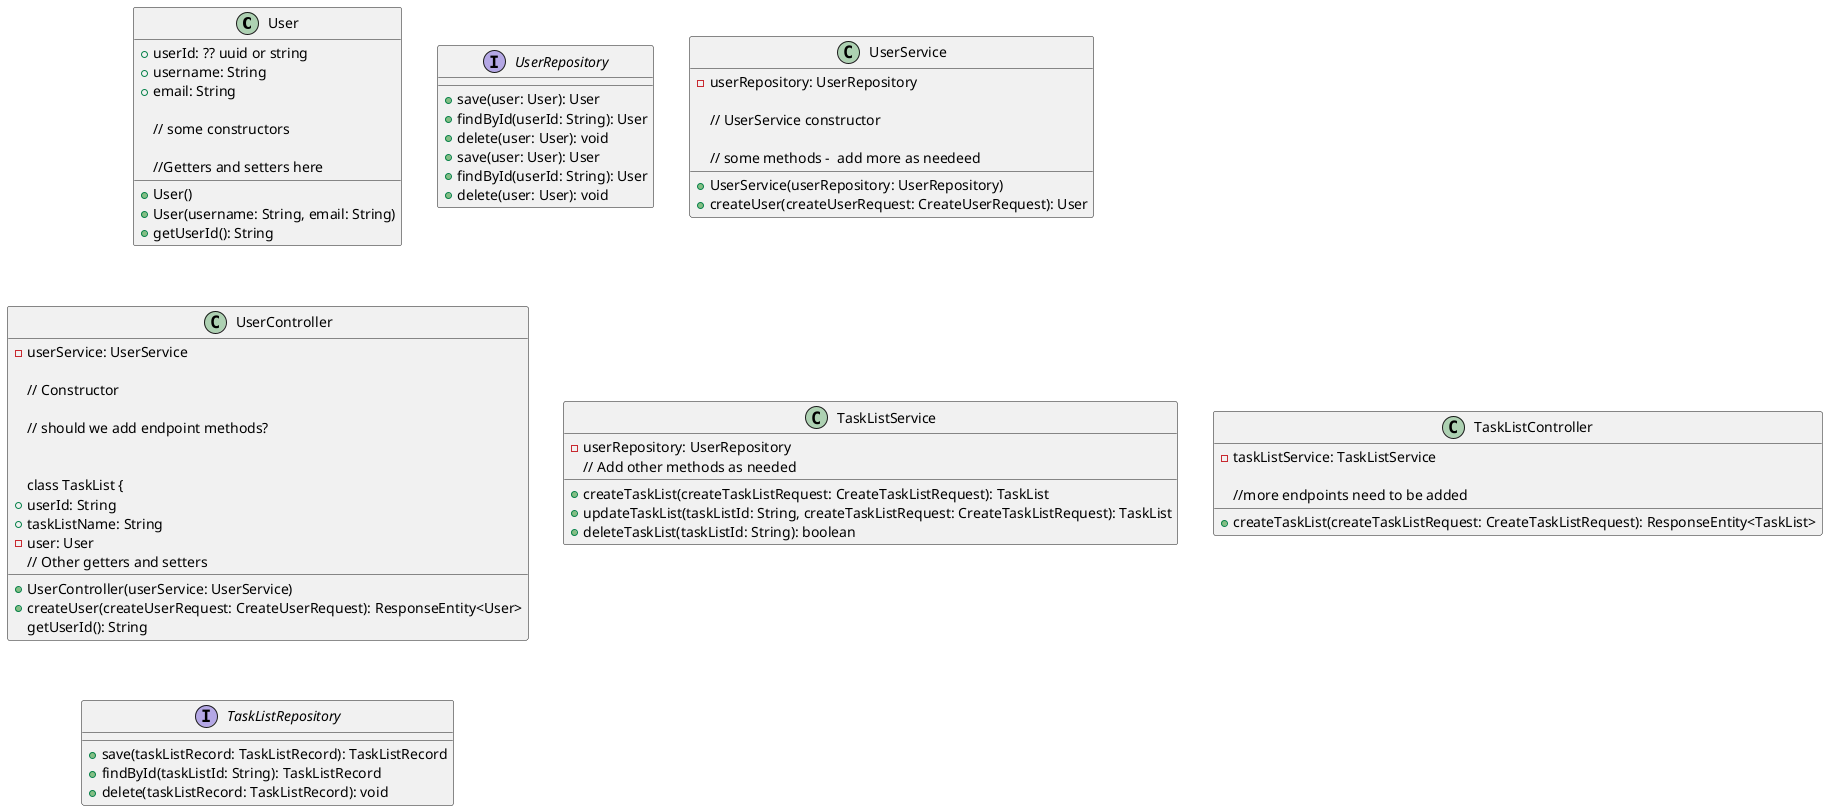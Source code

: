 @startuml

class User {
+userId: ?? uuid or string
+username: String
+email: String

 // some constructors
+User()
+User(username: String, email: String)

//Getters and setters here
+getUserId(): String

}
interface UserRepository {
+save(user: User): User
+findById(userId: String): User
+delete(user: User): void
}
class UserService {
-userRepository: UserRepository

// UserService constructor
+UserService(userRepository: UserRepository)

// some methods -  add more as needeed
+createUser(createUserRequest: CreateUserRequest): User

}

class UserController {
-userService: UserService

// Constructor
+UserController(userService: UserService)

// should we add endpoint methods?
+createUser(createUserRequest: CreateUserRequest): ResponseEntity<User>


class TaskList {
+userId: String
+taskListName: String
-user: User
getUserId(): String
  // Other getters and setters
}

interface UserRepository {
+save(user: User): User
 +findById(userId: String): User
+delete(user: User): void
}

class TaskListService {
  -userRepository: UserRepository
  +createTaskList(createTaskListRequest: CreateTaskListRequest): TaskList
  +updateTaskList(taskListId: String, createTaskListRequest: CreateTaskListRequest): TaskList
  +deleteTaskList(taskListId: String): boolean
  // Add other methods as needed
}

class TaskListController {
-taskListService: TaskListService
+createTaskList(createTaskListRequest: CreateTaskListRequest): ResponseEntity<TaskList>

  //more endpoints need to be added
}

interface TaskListRepository {
+save(taskListRecord: TaskListRecord): TaskListRecord
+findById(taskListId: String): TaskListRecord
+delete(taskListRecord: TaskListRecord): void
}
}
@enduml
